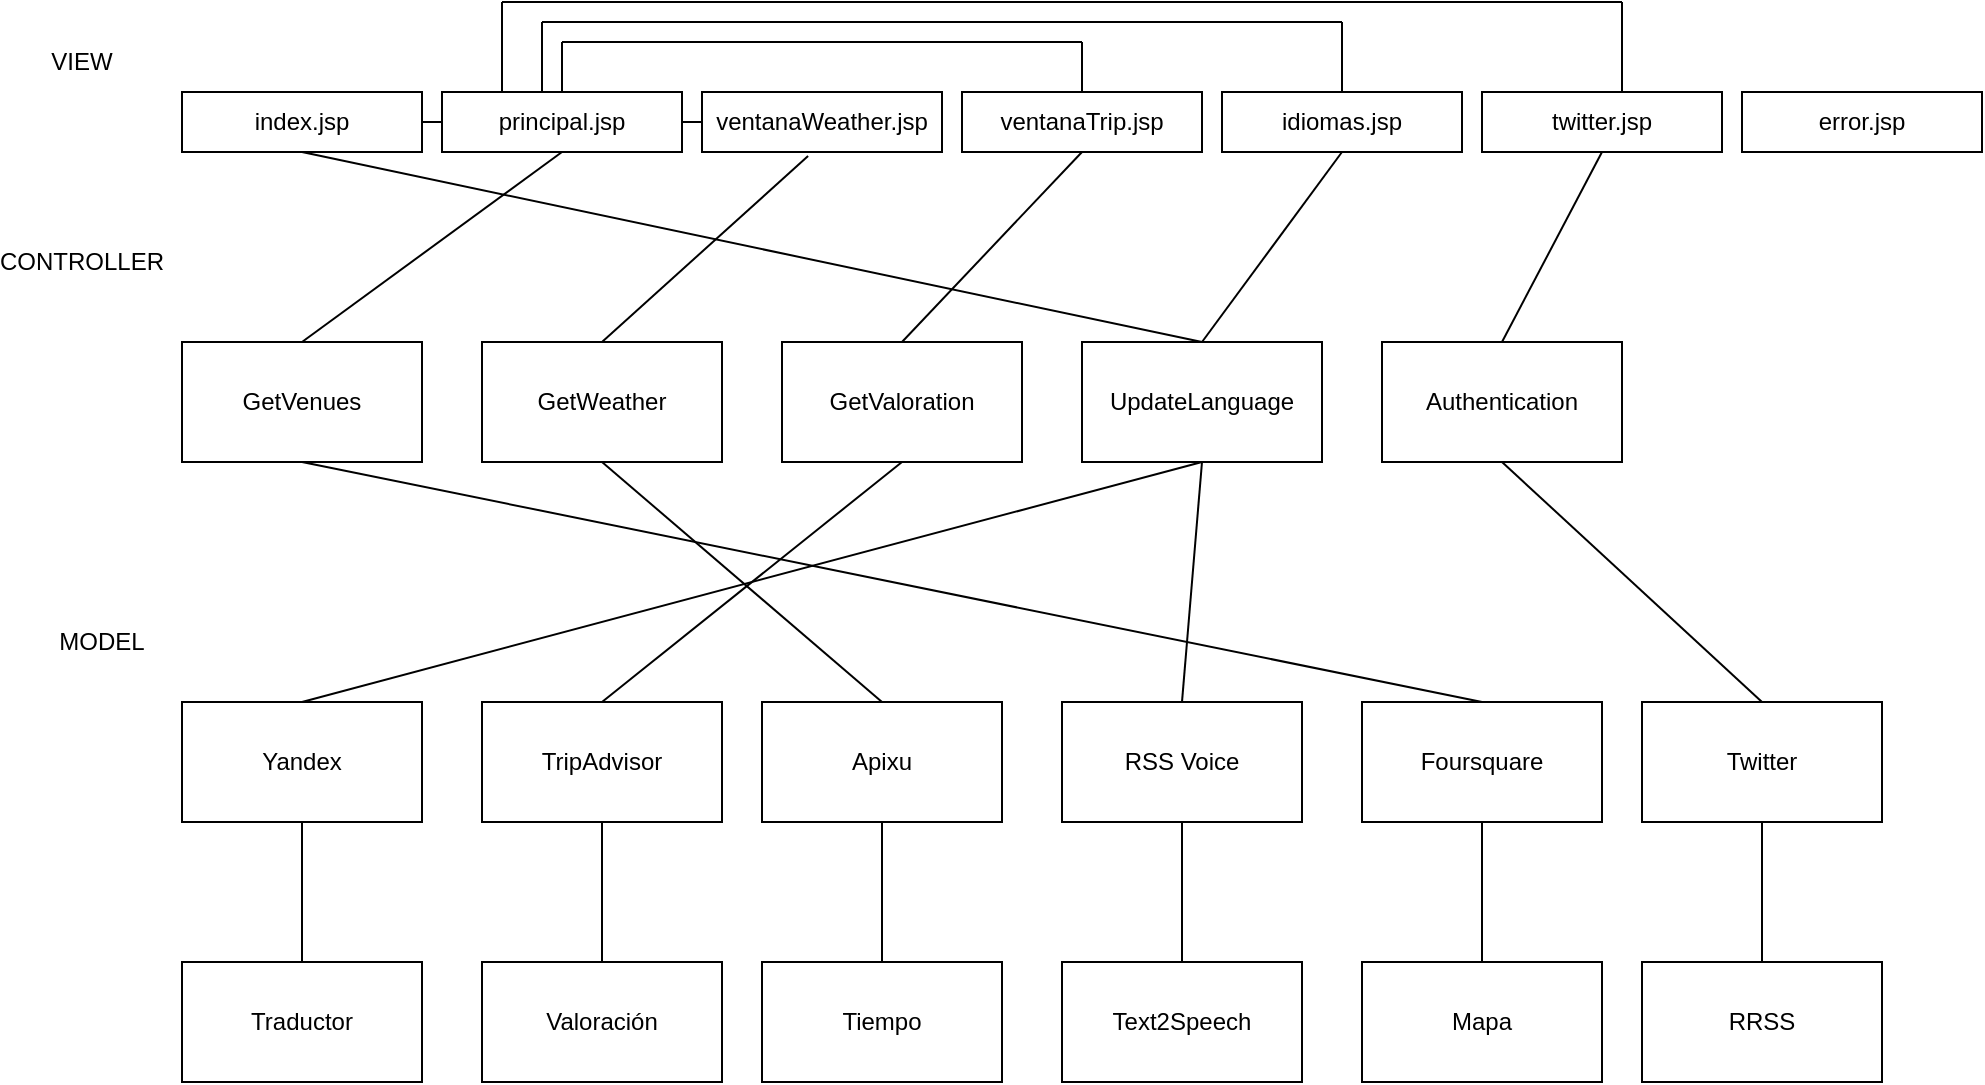<mxfile version="10.6.5" type="device"><diagram id="tTJndn00fT7yhZZkXYAZ" name="Page-1"><mxGraphModel dx="1667" dy="457" grid="1" gridSize="10" guides="1" tooltips="1" connect="1" arrows="1" fold="1" page="1" pageScale="1" pageWidth="827" pageHeight="1169" math="0" shadow="0"><root><mxCell id="0"/><mxCell id="1" parent="0"/><mxCell id="B9C9DknzNblvgLybqAhR-1" value="VIEW" style="text;html=1;strokeColor=none;fillColor=none;align=center;verticalAlign=middle;whiteSpace=wrap;rounded=0;" parent="1" vertex="1"><mxGeometry x="-20" y="20" width="40" height="20" as="geometry"/></mxCell><mxCell id="B9C9DknzNblvgLybqAhR-2" value="MODEL" style="text;html=1;strokeColor=none;fillColor=none;align=center;verticalAlign=middle;whiteSpace=wrap;rounded=0;" parent="1" vertex="1"><mxGeometry x="-10" y="310" width="40" height="20" as="geometry"/></mxCell><mxCell id="B9C9DknzNblvgLybqAhR-3" value="&lt;div&gt;CONTROLLER&lt;/div&gt;" style="text;html=1;strokeColor=none;fillColor=none;align=center;verticalAlign=middle;whiteSpace=wrap;rounded=0;" parent="1" vertex="1"><mxGeometry x="-20" y="120" width="40" height="20" as="geometry"/></mxCell><mxCell id="B9C9DknzNblvgLybqAhR-4" value="&lt;div&gt;index.jsp&lt;/div&gt;" style="rounded=0;whiteSpace=wrap;html=1;" parent="1" vertex="1"><mxGeometry x="50" y="45" width="120" height="30" as="geometry"/></mxCell><mxCell id="B9C9DknzNblvgLybqAhR-5" value="twitter.jsp" style="rounded=0;whiteSpace=wrap;html=1;" parent="1" vertex="1"><mxGeometry x="700" y="45" width="120" height="30" as="geometry"/></mxCell><mxCell id="B9C9DknzNblvgLybqAhR-6" value="principal.jsp" style="rounded=0;whiteSpace=wrap;html=1;" parent="1" vertex="1"><mxGeometry x="180" y="45" width="120" height="30" as="geometry"/></mxCell><mxCell id="B9C9DknzNblvgLybqAhR-7" value="ventanaWeather.jsp" style="rounded=0;whiteSpace=wrap;html=1;" parent="1" vertex="1"><mxGeometry x="310" y="45" width="120" height="30" as="geometry"/></mxCell><mxCell id="B9C9DknzNblvgLybqAhR-8" value="ventanaTrip.jsp" style="rounded=0;whiteSpace=wrap;html=1;" parent="1" vertex="1"><mxGeometry x="440" y="45" width="120" height="30" as="geometry"/></mxCell><mxCell id="B9C9DknzNblvgLybqAhR-9" value="idiomas.jsp" style="rounded=0;whiteSpace=wrap;html=1;" parent="1" vertex="1"><mxGeometry x="570" y="45" width="120" height="30" as="geometry"/></mxCell><mxCell id="B9C9DknzNblvgLybqAhR-10" value="error.jsp" style="rounded=0;whiteSpace=wrap;html=1;" parent="1" vertex="1"><mxGeometry x="830" y="45" width="120" height="30" as="geometry"/></mxCell><mxCell id="B9C9DknzNblvgLybqAhR-11" value="Foursquare" style="rounded=0;whiteSpace=wrap;html=1;" parent="1" vertex="1"><mxGeometry x="640" y="350" width="120" height="60" as="geometry"/></mxCell><mxCell id="B9C9DknzNblvgLybqAhR-12" value="" style="endArrow=none;html=1;entryX=0.5;entryY=1;entryDx=0;entryDy=0;" parent="1" target="B9C9DknzNblvgLybqAhR-11" edge="1"><mxGeometry width="50" height="50" relative="1" as="geometry"><mxPoint x="700" y="480" as="sourcePoint"/><mxPoint x="720" y="430" as="targetPoint"/></mxGeometry></mxCell><mxCell id="B9C9DknzNblvgLybqAhR-13" value="Mapa" style="rounded=0;whiteSpace=wrap;html=1;" parent="1" vertex="1"><mxGeometry x="640" y="480" width="120" height="60" as="geometry"/></mxCell><mxCell id="B9C9DknzNblvgLybqAhR-15" value="TripAdvisor" style="rounded=0;whiteSpace=wrap;html=1;" parent="1" vertex="1"><mxGeometry x="200" y="350" width="120" height="60" as="geometry"/></mxCell><mxCell id="B9C9DknzNblvgLybqAhR-16" value="" style="endArrow=none;html=1;entryX=0.5;entryY=1;entryDx=0;entryDy=0;" parent="1" target="B9C9DknzNblvgLybqAhR-15" edge="1"><mxGeometry width="50" height="50" relative="1" as="geometry"><mxPoint x="260" y="480" as="sourcePoint"/><mxPoint x="280" y="430" as="targetPoint"/></mxGeometry></mxCell><mxCell id="B9C9DknzNblvgLybqAhR-17" value="Valoración" style="rounded=0;whiteSpace=wrap;html=1;" parent="1" vertex="1"><mxGeometry x="200" y="480" width="120" height="60" as="geometry"/></mxCell><mxCell id="B9C9DknzNblvgLybqAhR-18" value="Apixu" style="rounded=0;whiteSpace=wrap;html=1;" parent="1" vertex="1"><mxGeometry x="340" y="350" width="120" height="60" as="geometry"/></mxCell><mxCell id="B9C9DknzNblvgLybqAhR-19" value="" style="endArrow=none;html=1;entryX=0.5;entryY=1;entryDx=0;entryDy=0;" parent="1" target="B9C9DknzNblvgLybqAhR-18" edge="1"><mxGeometry width="50" height="50" relative="1" as="geometry"><mxPoint x="400" y="480" as="sourcePoint"/><mxPoint x="420" y="430" as="targetPoint"/></mxGeometry></mxCell><mxCell id="B9C9DknzNblvgLybqAhR-20" value="Tiempo" style="rounded=0;whiteSpace=wrap;html=1;" parent="1" vertex="1"><mxGeometry x="340" y="480" width="120" height="60" as="geometry"/></mxCell><mxCell id="B9C9DknzNblvgLybqAhR-21" value="RSS Voice" style="rounded=0;whiteSpace=wrap;html=1;" parent="1" vertex="1"><mxGeometry x="490" y="350" width="120" height="60" as="geometry"/></mxCell><mxCell id="B9C9DknzNblvgLybqAhR-22" value="" style="endArrow=none;html=1;entryX=0.5;entryY=1;entryDx=0;entryDy=0;" parent="1" target="B9C9DknzNblvgLybqAhR-21" edge="1"><mxGeometry width="50" height="50" relative="1" as="geometry"><mxPoint x="550" y="480" as="sourcePoint"/><mxPoint x="570" y="430" as="targetPoint"/></mxGeometry></mxCell><mxCell id="B9C9DknzNblvgLybqAhR-23" value="Text2Speech" style="rounded=0;whiteSpace=wrap;html=1;" parent="1" vertex="1"><mxGeometry x="490" y="480" width="120" height="60" as="geometry"/></mxCell><mxCell id="B9C9DknzNblvgLybqAhR-28" value="Yandex" style="rounded=0;whiteSpace=wrap;html=1;" parent="1" vertex="1"><mxGeometry x="50" y="350" width="120" height="60" as="geometry"/></mxCell><mxCell id="B9C9DknzNblvgLybqAhR-29" value="" style="endArrow=none;html=1;entryX=0.5;entryY=1;entryDx=0;entryDy=0;" parent="1" target="B9C9DknzNblvgLybqAhR-28" edge="1"><mxGeometry width="50" height="50" relative="1" as="geometry"><mxPoint x="110" y="480" as="sourcePoint"/><mxPoint x="130" y="430" as="targetPoint"/></mxGeometry></mxCell><mxCell id="B9C9DknzNblvgLybqAhR-30" value="Traductor" style="rounded=0;whiteSpace=wrap;html=1;" parent="1" vertex="1"><mxGeometry x="50" y="480" width="120" height="60" as="geometry"/></mxCell><mxCell id="B9C9DknzNblvgLybqAhR-31" value="Twitter" style="rounded=0;whiteSpace=wrap;html=1;" parent="1" vertex="1"><mxGeometry x="780" y="350" width="120" height="60" as="geometry"/></mxCell><mxCell id="B9C9DknzNblvgLybqAhR-32" value="" style="endArrow=none;html=1;entryX=0.5;entryY=1;entryDx=0;entryDy=0;" parent="1" target="B9C9DknzNblvgLybqAhR-31" edge="1"><mxGeometry width="50" height="50" relative="1" as="geometry"><mxPoint x="840" y="480" as="sourcePoint"/><mxPoint x="860" y="430" as="targetPoint"/></mxGeometry></mxCell><mxCell id="B9C9DknzNblvgLybqAhR-33" value="RRSS" style="rounded=0;whiteSpace=wrap;html=1;" parent="1" vertex="1"><mxGeometry x="780" y="480" width="120" height="60" as="geometry"/></mxCell><mxCell id="B9C9DknzNblvgLybqAhR-34" value="&lt;div&gt;GetVenues&lt;/div&gt;" style="rounded=0;whiteSpace=wrap;html=1;" parent="1" vertex="1"><mxGeometry x="50" y="170" width="120" height="60" as="geometry"/></mxCell><mxCell id="B9C9DknzNblvgLybqAhR-35" value="" style="endArrow=none;html=1;exitX=0.5;exitY=1;exitDx=0;exitDy=0;entryX=0.5;entryY=0;entryDx=0;entryDy=0;" parent="1" source="B9C9DknzNblvgLybqAhR-34" target="B9C9DknzNblvgLybqAhR-11" edge="1"><mxGeometry width="50" height="50" relative="1" as="geometry"><mxPoint x="270" y="190" as="sourcePoint"/><mxPoint x="320" y="140" as="targetPoint"/></mxGeometry></mxCell><mxCell id="B9C9DknzNblvgLybqAhR-37" value="" style="endArrow=none;html=1;entryX=0.5;entryY=1;entryDx=0;entryDy=0;exitX=0.5;exitY=0;exitDx=0;exitDy=0;" parent="1" source="B9C9DknzNblvgLybqAhR-34" target="B9C9DknzNblvgLybqAhR-6" edge="1"><mxGeometry width="50" height="50" relative="1" as="geometry"><mxPoint x="220" y="160" as="sourcePoint"/><mxPoint x="270" y="110" as="targetPoint"/></mxGeometry></mxCell><mxCell id="B9C9DknzNblvgLybqAhR-38" value="GetWeather" style="rounded=0;whiteSpace=wrap;html=1;" parent="1" vertex="1"><mxGeometry x="200" y="170" width="120" height="60" as="geometry"/></mxCell><mxCell id="B9C9DknzNblvgLybqAhR-39" value="" style="endArrow=none;html=1;exitX=1;exitY=0.5;exitDx=0;exitDy=0;entryX=0;entryY=0.5;entryDx=0;entryDy=0;" parent="1" source="B9C9DknzNblvgLybqAhR-4" target="B9C9DknzNblvgLybqAhR-6" edge="1"><mxGeometry width="50" height="50" relative="1" as="geometry"><mxPoint x="230" y="170" as="sourcePoint"/><mxPoint x="280" y="120" as="targetPoint"/></mxGeometry></mxCell><mxCell id="B9C9DknzNblvgLybqAhR-40" value="" style="endArrow=none;html=1;entryX=0.442;entryY=1.067;entryDx=0;entryDy=0;entryPerimeter=0;exitX=0.5;exitY=0;exitDx=0;exitDy=0;" parent="1" source="B9C9DknzNblvgLybqAhR-38" target="B9C9DknzNblvgLybqAhR-7" edge="1"><mxGeometry width="50" height="50" relative="1" as="geometry"><mxPoint x="240" y="180" as="sourcePoint"/><mxPoint x="290" y="130" as="targetPoint"/></mxGeometry></mxCell><mxCell id="B9C9DknzNblvgLybqAhR-41" value="" style="endArrow=none;html=1;exitX=0.5;exitY=0;exitDx=0;exitDy=0;entryX=0.5;entryY=1;entryDx=0;entryDy=0;" parent="1" source="B9C9DknzNblvgLybqAhR-18" target="B9C9DknzNblvgLybqAhR-38" edge="1"><mxGeometry width="50" height="50" relative="1" as="geometry"><mxPoint x="250" y="190" as="sourcePoint"/><mxPoint x="300" y="140" as="targetPoint"/></mxGeometry></mxCell><mxCell id="B9C9DknzNblvgLybqAhR-42" value="GetValoration" style="rounded=0;whiteSpace=wrap;html=1;" parent="1" vertex="1"><mxGeometry x="350" y="170" width="120" height="60" as="geometry"/></mxCell><mxCell id="B9C9DknzNblvgLybqAhR-43" value="" style="endArrow=none;html=1;exitX=0.5;exitY=0;exitDx=0;exitDy=0;entryX=0.5;entryY=1;entryDx=0;entryDy=0;" parent="1" source="B9C9DknzNblvgLybqAhR-42" target="B9C9DknzNblvgLybqAhR-8" edge="1"><mxGeometry width="50" height="50" relative="1" as="geometry"><mxPoint x="260" y="200" as="sourcePoint"/><mxPoint x="310" y="150" as="targetPoint"/></mxGeometry></mxCell><mxCell id="B9C9DknzNblvgLybqAhR-44" value="" style="endArrow=none;html=1;entryX=0.5;entryY=1;entryDx=0;entryDy=0;exitX=0.5;exitY=0;exitDx=0;exitDy=0;" parent="1" source="B9C9DknzNblvgLybqAhR-15" target="B9C9DknzNblvgLybqAhR-42" edge="1"><mxGeometry width="50" height="50" relative="1" as="geometry"><mxPoint x="270" y="210" as="sourcePoint"/><mxPoint x="320" y="160" as="targetPoint"/></mxGeometry></mxCell><mxCell id="B9C9DknzNblvgLybqAhR-45" value="UpdateLanguage" style="rounded=0;whiteSpace=wrap;html=1;" parent="1" vertex="1"><mxGeometry x="500" y="170" width="120" height="60" as="geometry"/></mxCell><mxCell id="B9C9DknzNblvgLybqAhR-46" value="" style="endArrow=none;html=1;exitX=0.5;exitY=1;exitDx=0;exitDy=0;entryX=0.5;entryY=0;entryDx=0;entryDy=0;" parent="1" source="B9C9DknzNblvgLybqAhR-45" target="B9C9DknzNblvgLybqAhR-21" edge="1"><mxGeometry width="50" height="50" relative="1" as="geometry"><mxPoint x="630" y="300" as="sourcePoint"/><mxPoint x="680" y="250" as="targetPoint"/></mxGeometry></mxCell><mxCell id="B9C9DknzNblvgLybqAhR-47" value="" style="endArrow=none;html=1;entryX=0.5;entryY=1;entryDx=0;entryDy=0;exitX=0.5;exitY=0;exitDx=0;exitDy=0;" parent="1" source="B9C9DknzNblvgLybqAhR-28" target="B9C9DknzNblvgLybqAhR-45" edge="1"><mxGeometry width="50" height="50" relative="1" as="geometry"><mxPoint x="290" y="230" as="sourcePoint"/><mxPoint x="340" y="180" as="targetPoint"/></mxGeometry></mxCell><mxCell id="B9C9DknzNblvgLybqAhR-48" value="" style="endArrow=none;html=1;entryX=0.5;entryY=1;entryDx=0;entryDy=0;exitX=0.5;exitY=0;exitDx=0;exitDy=0;" parent="1" source="B9C9DknzNblvgLybqAhR-45" target="B9C9DknzNblvgLybqAhR-9" edge="1"><mxGeometry width="50" height="50" relative="1" as="geometry"><mxPoint x="300" y="240" as="sourcePoint"/><mxPoint x="350" y="190" as="targetPoint"/></mxGeometry></mxCell><mxCell id="B9C9DknzNblvgLybqAhR-49" value="" style="endArrow=none;html=1;exitX=0.5;exitY=1;exitDx=0;exitDy=0;entryX=0.5;entryY=0;entryDx=0;entryDy=0;" parent="1" source="B9C9DknzNblvgLybqAhR-4" target="B9C9DknzNblvgLybqAhR-45" edge="1"><mxGeometry width="50" height="50" relative="1" as="geometry"><mxPoint x="310" y="250" as="sourcePoint"/><mxPoint x="360" y="200" as="targetPoint"/></mxGeometry></mxCell><mxCell id="B9C9DknzNblvgLybqAhR-50" value="" style="endArrow=none;html=1;entryX=0.5;entryY=1;entryDx=0;entryDy=0;exitX=0.5;exitY=0;exitDx=0;exitDy=0;" parent="1" source="B9C9DknzNblvgLybqAhR-52" target="B9C9DknzNblvgLybqAhR-5" edge="1"><mxGeometry width="50" height="50" relative="1" as="geometry"><mxPoint x="750" y="120" as="sourcePoint"/><mxPoint x="370" y="210" as="targetPoint"/></mxGeometry></mxCell><mxCell id="B9C9DknzNblvgLybqAhR-51" value="" style="endArrow=none;html=1;exitX=0.5;exitY=0;exitDx=0;exitDy=0;entryX=0.5;entryY=1;entryDx=0;entryDy=0;" parent="1" source="B9C9DknzNblvgLybqAhR-31" target="B9C9DknzNblvgLybqAhR-52" edge="1"><mxGeometry width="50" height="50" relative="1" as="geometry"><mxPoint x="330" y="270" as="sourcePoint"/><mxPoint x="820" y="290" as="targetPoint"/></mxGeometry></mxCell><mxCell id="B9C9DknzNblvgLybqAhR-52" value="Authentication" style="rounded=0;whiteSpace=wrap;html=1;" parent="1" vertex="1"><mxGeometry x="650" y="170" width="120" height="60" as="geometry"/></mxCell><mxCell id="B9C9DknzNblvgLybqAhR-53" value="" style="endArrow=none;html=1;entryX=1;entryY=0.5;entryDx=0;entryDy=0;exitX=0;exitY=0.5;exitDx=0;exitDy=0;" parent="1" source="B9C9DknzNblvgLybqAhR-7" target="B9C9DknzNblvgLybqAhR-6" edge="1"><mxGeometry width="50" height="50" relative="1" as="geometry"><mxPoint x="240" y="20" as="sourcePoint"/><mxPoint x="390" y="230" as="targetPoint"/></mxGeometry></mxCell><mxCell id="B9C9DknzNblvgLybqAhR-54" value="" style="endArrow=none;html=1;" parent="1" edge="1"><mxGeometry width="50" height="50" relative="1" as="geometry"><mxPoint x="240" y="20" as="sourcePoint"/><mxPoint x="500" y="20" as="targetPoint"/></mxGeometry></mxCell><mxCell id="B9C9DknzNblvgLybqAhR-56" value="" style="endArrow=none;html=1;exitX=0.5;exitY=0;exitDx=0;exitDy=0;" parent="1" source="B9C9DknzNblvgLybqAhR-6" edge="1"><mxGeometry width="50" height="50" relative="1" as="geometry"><mxPoint x="360" y="300" as="sourcePoint"/><mxPoint x="240" y="20" as="targetPoint"/></mxGeometry></mxCell><mxCell id="B9C9DknzNblvgLybqAhR-57" value="" style="endArrow=none;html=1;exitX=0.5;exitY=0;exitDx=0;exitDy=0;" parent="1" source="B9C9DknzNblvgLybqAhR-8" edge="1"><mxGeometry width="50" height="50" relative="1" as="geometry"><mxPoint x="370" y="310" as="sourcePoint"/><mxPoint x="500" y="20" as="targetPoint"/></mxGeometry></mxCell><mxCell id="B9C9DknzNblvgLybqAhR-58" value="" style="endArrow=none;html=1;" parent="1" edge="1"><mxGeometry width="50" height="50" relative="1" as="geometry"><mxPoint x="230" y="10" as="sourcePoint"/><mxPoint x="630" y="10" as="targetPoint"/><Array as="points"><mxPoint x="430" y="10"/></Array></mxGeometry></mxCell><mxCell id="B9C9DknzNblvgLybqAhR-59" value="" style="endArrow=none;html=1;" parent="1" edge="1"><mxGeometry width="50" height="50" relative="1" as="geometry"><mxPoint x="230" y="45" as="sourcePoint"/><mxPoint x="230" y="10" as="targetPoint"/></mxGeometry></mxCell><mxCell id="B9C9DknzNblvgLybqAhR-60" value="" style="endArrow=none;html=1;" parent="1" source="B9C9DknzNblvgLybqAhR-9" edge="1"><mxGeometry width="50" height="50" relative="1" as="geometry"><mxPoint x="510" y="55" as="sourcePoint"/><mxPoint x="630" y="10" as="targetPoint"/></mxGeometry></mxCell><mxCell id="B9C9DknzNblvgLybqAhR-61" value="" style="endArrow=none;html=1;" parent="1" edge="1"><mxGeometry width="50" height="50" relative="1" as="geometry"><mxPoint x="210" as="sourcePoint"/><mxPoint x="770" as="targetPoint"/><Array as="points"><mxPoint x="570"/></Array></mxGeometry></mxCell><mxCell id="B9C9DknzNblvgLybqAhR-62" value="" style="endArrow=none;html=1;exitX=0.25;exitY=0;exitDx=0;exitDy=0;" parent="1" source="B9C9DknzNblvgLybqAhR-6" edge="1"><mxGeometry width="50" height="50" relative="1" as="geometry"><mxPoint x="380" y="45" as="sourcePoint"/><mxPoint x="210" as="targetPoint"/></mxGeometry></mxCell><mxCell id="B9C9DknzNblvgLybqAhR-63" value="" style="endArrow=none;html=1;" parent="1" edge="1"><mxGeometry width="50" height="50" relative="1" as="geometry"><mxPoint x="770" y="45" as="sourcePoint"/><mxPoint x="770" as="targetPoint"/></mxGeometry></mxCell></root></mxGraphModel></diagram></mxfile>